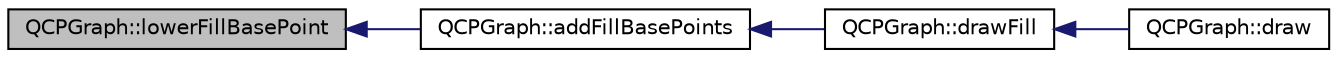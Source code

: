 digraph "QCPGraph::lowerFillBasePoint"
{
  edge [fontname="Helvetica",fontsize="10",labelfontname="Helvetica",labelfontsize="10"];
  node [fontname="Helvetica",fontsize="10",shape=record];
  rankdir="LR";
  Node584 [label="QCPGraph::lowerFillBasePoint",height=0.2,width=0.4,color="black", fillcolor="grey75", style="filled", fontcolor="black"];
  Node584 -> Node585 [dir="back",color="midnightblue",fontsize="10",style="solid",fontname="Helvetica"];
  Node585 [label="QCPGraph::addFillBasePoints",height=0.2,width=0.4,color="black", fillcolor="white", style="filled",URL="$d2/d4c/class_q_c_p_graph.html#a8e517dcd3baba1b41daed0248841c092"];
  Node585 -> Node586 [dir="back",color="midnightblue",fontsize="10",style="solid",fontname="Helvetica"];
  Node586 [label="QCPGraph::drawFill",height=0.2,width=0.4,color="black", fillcolor="white", style="filled",URL="$d2/d4c/class_q_c_p_graph.html#a9e6ce6db9aa7b29fc397c724fcf7b126"];
  Node586 -> Node587 [dir="back",color="midnightblue",fontsize="10",style="solid",fontname="Helvetica"];
  Node587 [label="QCPGraph::draw",height=0.2,width=0.4,color="black", fillcolor="white", style="filled",URL="$d2/d4c/class_q_c_p_graph.html#a659218cc62c2a7786213d9dd429c1c8d"];
}
